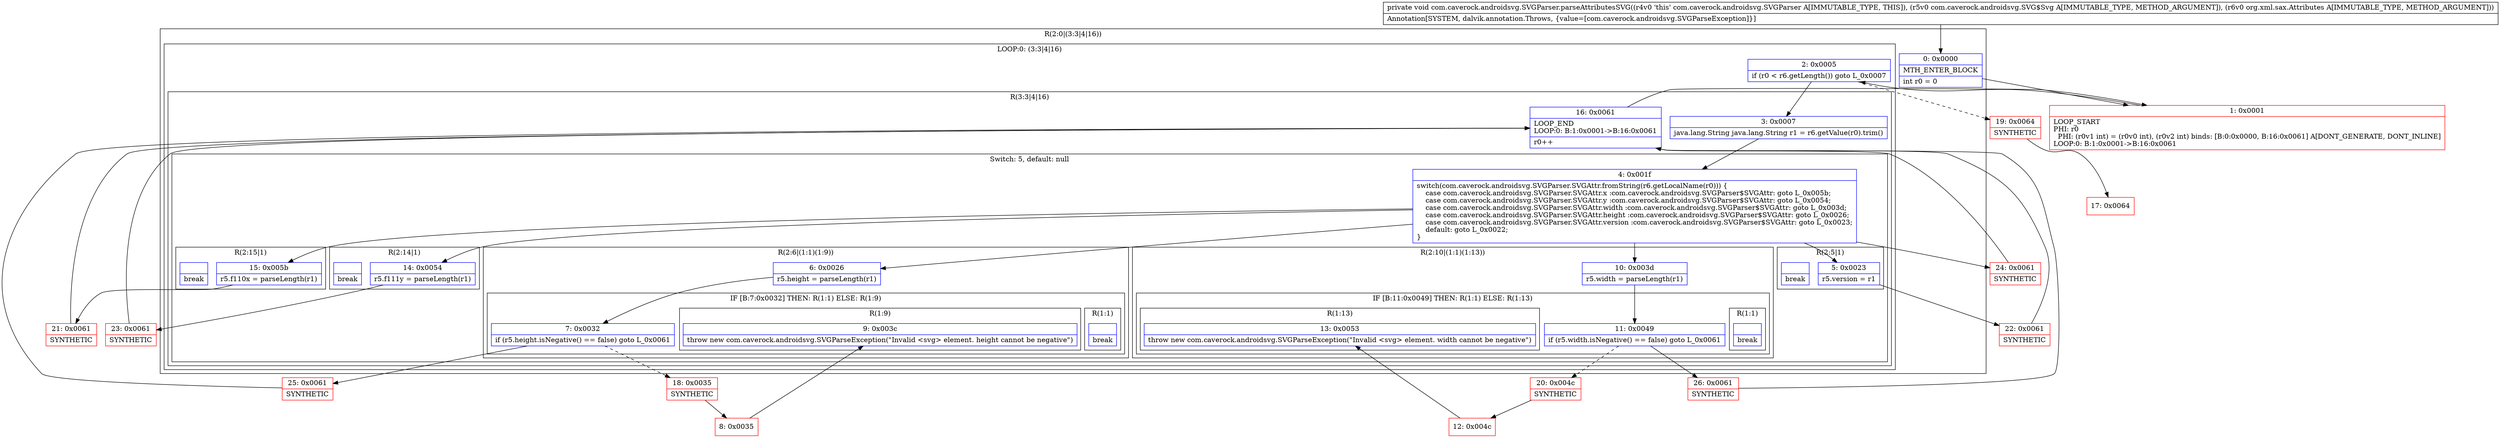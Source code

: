 digraph "CFG forcom.caverock.androidsvg.SVGParser.parseAttributesSVG(Lcom\/caverock\/androidsvg\/SVG$Svg;Lorg\/xml\/sax\/Attributes;)V" {
subgraph cluster_Region_1684937154 {
label = "R(2:0|(3:3|4|16))";
node [shape=record,color=blue];
Node_0 [shape=record,label="{0\:\ 0x0000|MTH_ENTER_BLOCK\l|int r0 = 0\l}"];
subgraph cluster_LoopRegion_1758343265 {
label = "LOOP:0: (3:3|4|16)";
node [shape=record,color=blue];
Node_2 [shape=record,label="{2\:\ 0x0005|if (r0 \< r6.getLength()) goto L_0x0007\l}"];
subgraph cluster_Region_1742733551 {
label = "R(3:3|4|16)";
node [shape=record,color=blue];
Node_3 [shape=record,label="{3\:\ 0x0007|java.lang.String java.lang.String r1 = r6.getValue(r0).trim()\l}"];
subgraph cluster_SwitchRegion_941636088 {
label = "Switch: 5, default: null";
node [shape=record,color=blue];
Node_4 [shape=record,label="{4\:\ 0x001f|switch(com.caverock.androidsvg.SVGParser.SVGAttr.fromString(r6.getLocalName(r0))) \{\l    case com.caverock.androidsvg.SVGParser.SVGAttr.x :com.caverock.androidsvg.SVGParser$SVGAttr: goto L_0x005b;\l    case com.caverock.androidsvg.SVGParser.SVGAttr.y :com.caverock.androidsvg.SVGParser$SVGAttr: goto L_0x0054;\l    case com.caverock.androidsvg.SVGParser.SVGAttr.width :com.caverock.androidsvg.SVGParser$SVGAttr: goto L_0x003d;\l    case com.caverock.androidsvg.SVGParser.SVGAttr.height :com.caverock.androidsvg.SVGParser$SVGAttr: goto L_0x0026;\l    case com.caverock.androidsvg.SVGParser.SVGAttr.version :com.caverock.androidsvg.SVGParser$SVGAttr: goto L_0x0023;\l    default: goto L_0x0022;\l\}\l}"];
subgraph cluster_Region_739542839 {
label = "R(2:15|1)";
node [shape=record,color=blue];
Node_15 [shape=record,label="{15\:\ 0x005b|r5.f110x = parseLength(r1)\l}"];
Node_InsnContainer_866216136 [shape=record,label="{|break\l}"];
}
subgraph cluster_Region_893450220 {
label = "R(2:14|1)";
node [shape=record,color=blue];
Node_14 [shape=record,label="{14\:\ 0x0054|r5.f111y = parseLength(r1)\l}"];
Node_InsnContainer_709757230 [shape=record,label="{|break\l}"];
}
subgraph cluster_Region_1379954387 {
label = "R(2:10|(1:1)(1:13))";
node [shape=record,color=blue];
Node_10 [shape=record,label="{10\:\ 0x003d|r5.width = parseLength(r1)\l}"];
subgraph cluster_IfRegion_807476448 {
label = "IF [B:11:0x0049] THEN: R(1:1) ELSE: R(1:13)";
node [shape=record,color=blue];
Node_11 [shape=record,label="{11\:\ 0x0049|if (r5.width.isNegative() == false) goto L_0x0061\l}"];
subgraph cluster_Region_1783797963 {
label = "R(1:1)";
node [shape=record,color=blue];
Node_InsnContainer_1384995425 [shape=record,label="{|break\l}"];
}
subgraph cluster_Region_139472487 {
label = "R(1:13)";
node [shape=record,color=blue];
Node_13 [shape=record,label="{13\:\ 0x0053|throw new com.caverock.androidsvg.SVGParseException(\"Invalid \<svg\> element. width cannot be negative\")\l}"];
}
}
}
subgraph cluster_Region_1796629146 {
label = "R(2:6|(1:1)(1:9))";
node [shape=record,color=blue];
Node_6 [shape=record,label="{6\:\ 0x0026|r5.height = parseLength(r1)\l}"];
subgraph cluster_IfRegion_808379793 {
label = "IF [B:7:0x0032] THEN: R(1:1) ELSE: R(1:9)";
node [shape=record,color=blue];
Node_7 [shape=record,label="{7\:\ 0x0032|if (r5.height.isNegative() == false) goto L_0x0061\l}"];
subgraph cluster_Region_1313126303 {
label = "R(1:1)";
node [shape=record,color=blue];
Node_InsnContainer_1981981284 [shape=record,label="{|break\l}"];
}
subgraph cluster_Region_2131266001 {
label = "R(1:9)";
node [shape=record,color=blue];
Node_9 [shape=record,label="{9\:\ 0x003c|throw new com.caverock.androidsvg.SVGParseException(\"Invalid \<svg\> element. height cannot be negative\")\l}"];
}
}
}
subgraph cluster_Region_1672707568 {
label = "R(2:5|1)";
node [shape=record,color=blue];
Node_5 [shape=record,label="{5\:\ 0x0023|r5.version = r1\l}"];
Node_InsnContainer_944634316 [shape=record,label="{|break\l}"];
}
}
Node_16 [shape=record,label="{16\:\ 0x0061|LOOP_END\lLOOP:0: B:1:0x0001\-\>B:16:0x0061\l|r0++\l}"];
}
}
}
Node_1 [shape=record,color=red,label="{1\:\ 0x0001|LOOP_START\lPHI: r0 \l  PHI: (r0v1 int) = (r0v0 int), (r0v2 int) binds: [B:0:0x0000, B:16:0x0061] A[DONT_GENERATE, DONT_INLINE]\lLOOP:0: B:1:0x0001\-\>B:16:0x0061\l}"];
Node_8 [shape=record,color=red,label="{8\:\ 0x0035}"];
Node_12 [shape=record,color=red,label="{12\:\ 0x004c}"];
Node_17 [shape=record,color=red,label="{17\:\ 0x0064}"];
Node_18 [shape=record,color=red,label="{18\:\ 0x0035|SYNTHETIC\l}"];
Node_19 [shape=record,color=red,label="{19\:\ 0x0064|SYNTHETIC\l}"];
Node_20 [shape=record,color=red,label="{20\:\ 0x004c|SYNTHETIC\l}"];
Node_21 [shape=record,color=red,label="{21\:\ 0x0061|SYNTHETIC\l}"];
Node_22 [shape=record,color=red,label="{22\:\ 0x0061|SYNTHETIC\l}"];
Node_23 [shape=record,color=red,label="{23\:\ 0x0061|SYNTHETIC\l}"];
Node_24 [shape=record,color=red,label="{24\:\ 0x0061|SYNTHETIC\l}"];
Node_25 [shape=record,color=red,label="{25\:\ 0x0061|SYNTHETIC\l}"];
Node_26 [shape=record,color=red,label="{26\:\ 0x0061|SYNTHETIC\l}"];
MethodNode[shape=record,label="{private void com.caverock.androidsvg.SVGParser.parseAttributesSVG((r4v0 'this' com.caverock.androidsvg.SVGParser A[IMMUTABLE_TYPE, THIS]), (r5v0 com.caverock.androidsvg.SVG$Svg A[IMMUTABLE_TYPE, METHOD_ARGUMENT]), (r6v0 org.xml.sax.Attributes A[IMMUTABLE_TYPE, METHOD_ARGUMENT]))  | Annotation[SYSTEM, dalvik.annotation.Throws, \{value=[com.caverock.androidsvg.SVGParseException]\}]\l}"];
MethodNode -> Node_0;
Node_0 -> Node_1;
Node_2 -> Node_3;
Node_2 -> Node_19[style=dashed];
Node_3 -> Node_4;
Node_4 -> Node_5;
Node_4 -> Node_6;
Node_4 -> Node_10;
Node_4 -> Node_14;
Node_4 -> Node_15;
Node_4 -> Node_24;
Node_15 -> Node_21;
Node_14 -> Node_23;
Node_10 -> Node_11;
Node_11 -> Node_20[style=dashed];
Node_11 -> Node_26;
Node_6 -> Node_7;
Node_7 -> Node_18[style=dashed];
Node_7 -> Node_25;
Node_5 -> Node_22;
Node_16 -> Node_1;
Node_1 -> Node_2;
Node_8 -> Node_9;
Node_12 -> Node_13;
Node_18 -> Node_8;
Node_19 -> Node_17;
Node_20 -> Node_12;
Node_21 -> Node_16;
Node_22 -> Node_16;
Node_23 -> Node_16;
Node_24 -> Node_16;
Node_25 -> Node_16;
Node_26 -> Node_16;
}

